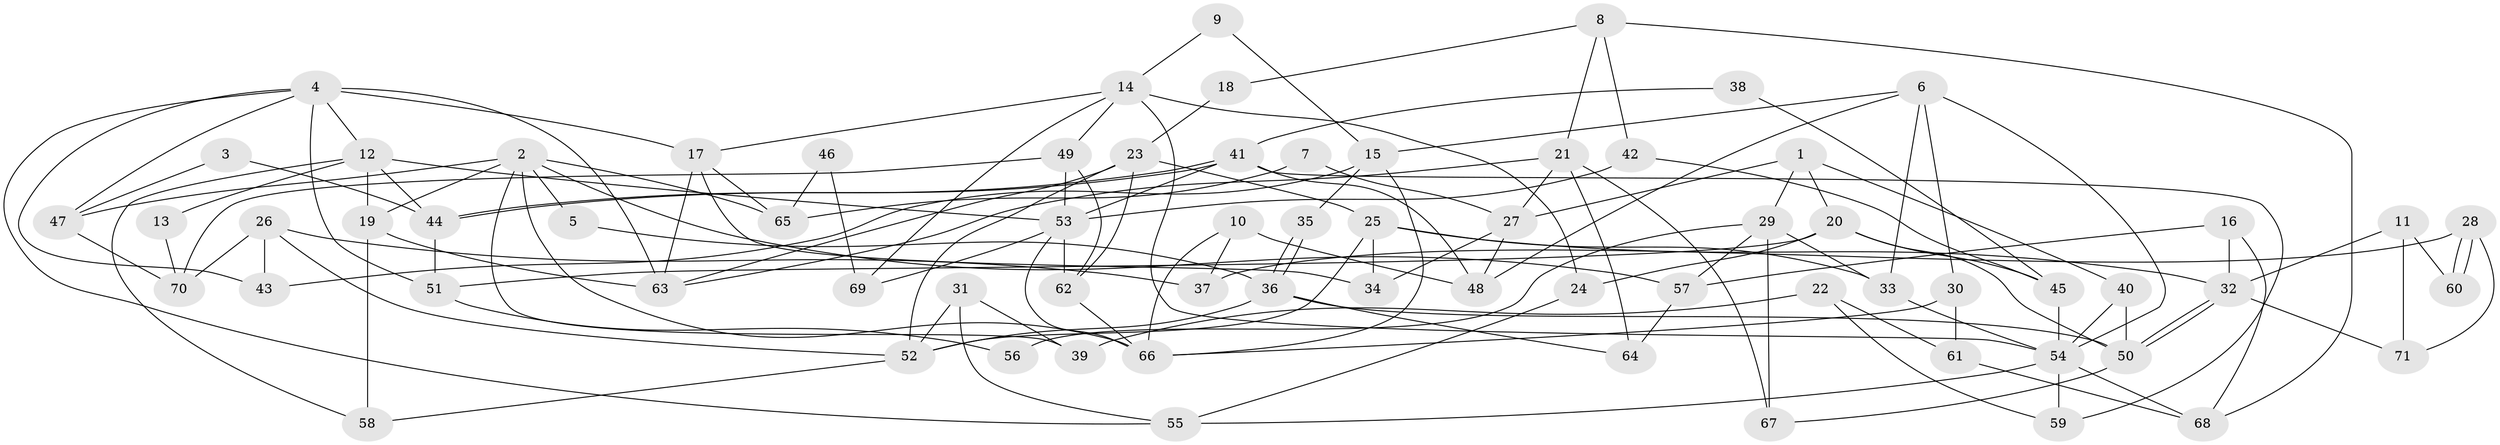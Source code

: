 // Generated by graph-tools (version 1.1) at 2025/11/02/27/25 16:11:22]
// undirected, 71 vertices, 142 edges
graph export_dot {
graph [start="1"]
  node [color=gray90,style=filled];
  1;
  2;
  3;
  4;
  5;
  6;
  7;
  8;
  9;
  10;
  11;
  12;
  13;
  14;
  15;
  16;
  17;
  18;
  19;
  20;
  21;
  22;
  23;
  24;
  25;
  26;
  27;
  28;
  29;
  30;
  31;
  32;
  33;
  34;
  35;
  36;
  37;
  38;
  39;
  40;
  41;
  42;
  43;
  44;
  45;
  46;
  47;
  48;
  49;
  50;
  51;
  52;
  53;
  54;
  55;
  56;
  57;
  58;
  59;
  60;
  61;
  62;
  63;
  64;
  65;
  66;
  67;
  68;
  69;
  70;
  71;
  1 -- 27;
  1 -- 40;
  1 -- 20;
  1 -- 29;
  2 -- 57;
  2 -- 19;
  2 -- 5;
  2 -- 39;
  2 -- 47;
  2 -- 65;
  2 -- 66;
  3 -- 44;
  3 -- 47;
  4 -- 63;
  4 -- 51;
  4 -- 12;
  4 -- 17;
  4 -- 43;
  4 -- 47;
  4 -- 55;
  5 -- 36;
  6 -- 15;
  6 -- 33;
  6 -- 30;
  6 -- 48;
  6 -- 54;
  7 -- 27;
  7 -- 65;
  8 -- 68;
  8 -- 42;
  8 -- 18;
  8 -- 21;
  9 -- 15;
  9 -- 14;
  10 -- 66;
  10 -- 48;
  10 -- 37;
  11 -- 32;
  11 -- 71;
  11 -- 60;
  12 -- 58;
  12 -- 13;
  12 -- 19;
  12 -- 44;
  12 -- 53;
  13 -- 70;
  14 -- 17;
  14 -- 24;
  14 -- 49;
  14 -- 54;
  14 -- 69;
  15 -- 43;
  15 -- 66;
  15 -- 35;
  16 -- 57;
  16 -- 68;
  16 -- 32;
  17 -- 63;
  17 -- 34;
  17 -- 65;
  18 -- 23;
  19 -- 63;
  19 -- 58;
  20 -- 50;
  20 -- 24;
  20 -- 45;
  20 -- 51;
  21 -- 27;
  21 -- 63;
  21 -- 64;
  21 -- 67;
  22 -- 39;
  22 -- 59;
  22 -- 61;
  23 -- 62;
  23 -- 52;
  23 -- 25;
  23 -- 63;
  24 -- 55;
  25 -- 32;
  25 -- 33;
  25 -- 34;
  25 -- 52;
  26 -- 70;
  26 -- 52;
  26 -- 37;
  26 -- 43;
  27 -- 34;
  27 -- 48;
  28 -- 60;
  28 -- 60;
  28 -- 37;
  28 -- 71;
  29 -- 33;
  29 -- 56;
  29 -- 57;
  29 -- 67;
  30 -- 66;
  30 -- 61;
  31 -- 52;
  31 -- 55;
  31 -- 39;
  32 -- 50;
  32 -- 50;
  32 -- 71;
  33 -- 54;
  35 -- 36;
  35 -- 36;
  36 -- 50;
  36 -- 52;
  36 -- 64;
  38 -- 41;
  38 -- 45;
  40 -- 54;
  40 -- 50;
  41 -- 53;
  41 -- 44;
  41 -- 44;
  41 -- 48;
  41 -- 59;
  42 -- 45;
  42 -- 53;
  44 -- 51;
  45 -- 54;
  46 -- 65;
  46 -- 69;
  47 -- 70;
  49 -- 53;
  49 -- 62;
  49 -- 70;
  50 -- 67;
  51 -- 56;
  52 -- 58;
  53 -- 62;
  53 -- 66;
  53 -- 69;
  54 -- 55;
  54 -- 59;
  54 -- 68;
  57 -- 64;
  61 -- 68;
  62 -- 66;
}
